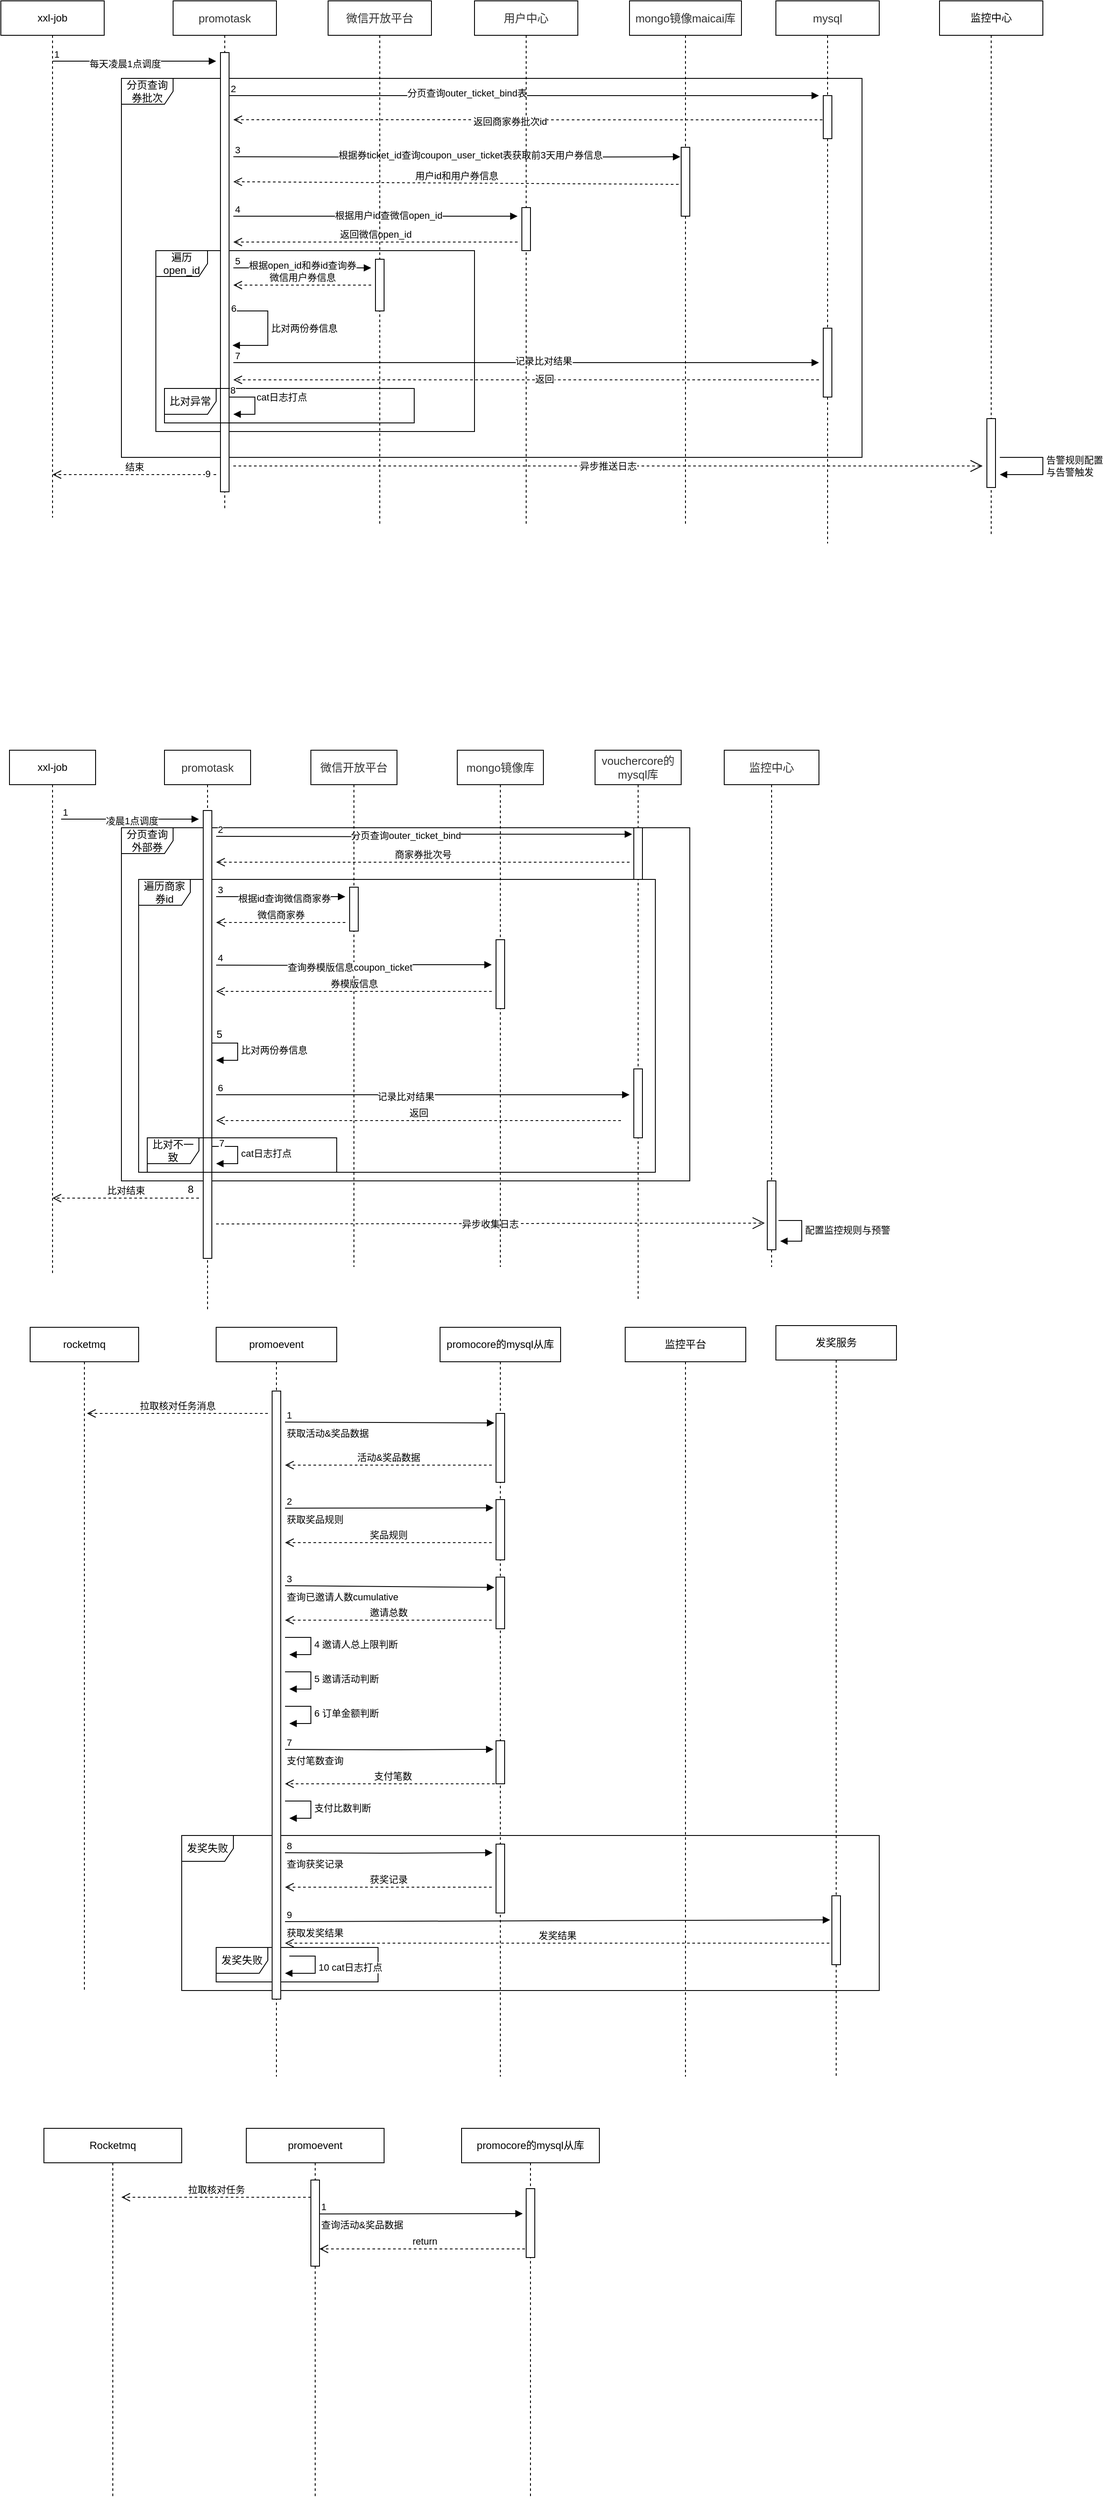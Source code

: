 <mxfile version="14.9.8" type="github">
  <diagram id="Lko1mJjZazZBHu9Fduh9" name="Page-1">
    <mxGraphModel dx="1429" dy="781" grid="1" gridSize="10" guides="1" tooltips="1" connect="1" arrows="1" fold="1" page="1" pageScale="1" pageWidth="827" pageHeight="1169" math="0" shadow="0">
      <root>
        <mxCell id="0" />
        <mxCell id="1" parent="0" />
        <mxCell id="-2UiLBpFi5a7ax2FoRXW-70" value="发奖失败" style="shape=umlFrame;whiteSpace=wrap;html=1;" vertex="1" parent="1">
          <mxGeometry x="270" y="2320" width="188" height="40" as="geometry" />
        </mxCell>
        <mxCell id="-2UiLBpFi5a7ax2FoRXW-57" value="发奖失败" style="shape=umlFrame;whiteSpace=wrap;html=1;" vertex="1" parent="1">
          <mxGeometry x="230" y="2190" width="810" height="180" as="geometry" />
        </mxCell>
        <mxCell id="Q3sBBswvDzIRWrq1OGgR-147" value="分页查询外部券" style="shape=umlFrame;whiteSpace=wrap;html=1;" parent="1" vertex="1">
          <mxGeometry x="160" y="1020" width="660" height="410" as="geometry" />
        </mxCell>
        <mxCell id="Q3sBBswvDzIRWrq1OGgR-148" value="遍历商家券id" style="shape=umlFrame;whiteSpace=wrap;html=1;" parent="1" vertex="1">
          <mxGeometry x="180" y="1080" width="600" height="340" as="geometry" />
        </mxCell>
        <mxCell id="Q3sBBswvDzIRWrq1OGgR-82" value="分页查询券批次" style="shape=umlFrame;whiteSpace=wrap;html=1;" parent="1" vertex="1">
          <mxGeometry x="160" y="150" width="860" height="440" as="geometry" />
        </mxCell>
        <mxCell id="Q3sBBswvDzIRWrq1OGgR-76" value="遍历open_id" style="shape=umlFrame;whiteSpace=wrap;html=1;" parent="1" vertex="1">
          <mxGeometry x="200" y="350" width="370" height="210" as="geometry" />
        </mxCell>
        <mxCell id="Q3sBBswvDzIRWrq1OGgR-21" value="xxl-job" style="shape=umlLifeline;perimeter=lifelinePerimeter;whiteSpace=wrap;html=1;container=1;collapsible=0;recursiveResize=0;outlineConnect=0;" parent="1" vertex="1">
          <mxGeometry x="20" y="60" width="120" height="600" as="geometry" />
        </mxCell>
        <mxCell id="Q3sBBswvDzIRWrq1OGgR-22" value="&lt;font color=&quot;#323232&quot;&gt;&lt;span style=&quot;font-size: 13px ; background-color: rgba(255 , 255 , 255 , 0.01)&quot;&gt;promotask&lt;/span&gt;&lt;/font&gt;" style="shape=umlLifeline;perimeter=lifelinePerimeter;whiteSpace=wrap;html=1;container=1;collapsible=0;recursiveResize=0;outlineConnect=0;" parent="1" vertex="1">
          <mxGeometry x="220" y="60" width="120" height="590" as="geometry" />
        </mxCell>
        <mxCell id="Q3sBBswvDzIRWrq1OGgR-30" value="" style="html=1;points=[];perimeter=orthogonalPerimeter;" parent="Q3sBBswvDzIRWrq1OGgR-22" vertex="1">
          <mxGeometry x="55" y="60" width="10" height="510" as="geometry" />
        </mxCell>
        <mxCell id="Q3sBBswvDzIRWrq1OGgR-35" value="" style="endArrow=block;endFill=1;html=1;align=left;verticalAlign=top;" parent="Q3sBBswvDzIRWrq1OGgR-22" edge="1">
          <mxGeometry x="-1" relative="1" as="geometry">
            <mxPoint x="65" y="110" as="sourcePoint" />
            <mxPoint x="750" y="110" as="targetPoint" />
          </mxGeometry>
        </mxCell>
        <mxCell id="Q3sBBswvDzIRWrq1OGgR-36" value="2" style="edgeLabel;resizable=0;html=1;align=left;verticalAlign=bottom;" parent="Q3sBBswvDzIRWrq1OGgR-35" connectable="0" vertex="1">
          <mxGeometry x="-1" relative="1" as="geometry" />
        </mxCell>
        <mxCell id="Q3sBBswvDzIRWrq1OGgR-37" value="&lt;span style=&quot;font-size: 11px&quot;&gt;分页查询outer_ticket_bind表&lt;/span&gt;" style="edgeLabel;html=1;align=center;verticalAlign=middle;resizable=0;points=[];" parent="Q3sBBswvDzIRWrq1OGgR-35" vertex="1" connectable="0">
          <mxGeometry x="-0.194" y="3" relative="1" as="geometry">
            <mxPoint as="offset" />
          </mxGeometry>
        </mxCell>
        <mxCell id="Q3sBBswvDzIRWrq1OGgR-43" value="" style="endArrow=block;endFill=1;html=1;edgeStyle=orthogonalEdgeStyle;align=left;verticalAlign=top;entryX=-0.1;entryY=0.138;entryDx=0;entryDy=0;entryPerimeter=0;" parent="Q3sBBswvDzIRWrq1OGgR-22" target="Q3sBBswvDzIRWrq1OGgR-41" edge="1">
          <mxGeometry x="-1" relative="1" as="geometry">
            <mxPoint x="70" y="181" as="sourcePoint" />
            <mxPoint x="230" y="180" as="targetPoint" />
          </mxGeometry>
        </mxCell>
        <mxCell id="Q3sBBswvDzIRWrq1OGgR-44" value="3" style="edgeLabel;resizable=0;html=1;align=left;verticalAlign=bottom;" parent="Q3sBBswvDzIRWrq1OGgR-43" connectable="0" vertex="1">
          <mxGeometry x="-1" relative="1" as="geometry" />
        </mxCell>
        <mxCell id="Q3sBBswvDzIRWrq1OGgR-45" value="根据券ticket_id查询coupon_user_ticket表获取前3天用户券信息" style="edgeLabel;html=1;align=center;verticalAlign=middle;resizable=0;points=[];" parent="Q3sBBswvDzIRWrq1OGgR-43" vertex="1" connectable="0">
          <mxGeometry x="0.06" y="2" relative="1" as="geometry">
            <mxPoint as="offset" />
          </mxGeometry>
        </mxCell>
        <mxCell id="Q3sBBswvDzIRWrq1OGgR-46" value="用户id和用户券信息" style="html=1;verticalAlign=bottom;endArrow=open;dashed=1;endSize=8;exitX=-0.3;exitY=0.538;exitDx=0;exitDy=0;exitPerimeter=0;" parent="Q3sBBswvDzIRWrq1OGgR-22" source="Q3sBBswvDzIRWrq1OGgR-41" edge="1">
          <mxGeometry relative="1" as="geometry">
            <mxPoint x="580" y="210" as="sourcePoint" />
            <mxPoint x="70" y="210" as="targetPoint" />
          </mxGeometry>
        </mxCell>
        <mxCell id="Q3sBBswvDzIRWrq1OGgR-48" value="" style="endArrow=block;endFill=1;html=1;edgeStyle=orthogonalEdgeStyle;align=left;verticalAlign=top;" parent="Q3sBBswvDzIRWrq1OGgR-22" edge="1">
          <mxGeometry x="-1" relative="1" as="geometry">
            <mxPoint x="70" y="250" as="sourcePoint" />
            <mxPoint x="400" y="250" as="targetPoint" />
          </mxGeometry>
        </mxCell>
        <mxCell id="Q3sBBswvDzIRWrq1OGgR-49" value="4" style="edgeLabel;resizable=0;html=1;align=left;verticalAlign=bottom;" parent="Q3sBBswvDzIRWrq1OGgR-48" connectable="0" vertex="1">
          <mxGeometry x="-1" relative="1" as="geometry" />
        </mxCell>
        <mxCell id="Q3sBBswvDzIRWrq1OGgR-50" value="根据用户id查微信open_id" style="edgeLabel;html=1;align=center;verticalAlign=middle;resizable=0;points=[];" parent="Q3sBBswvDzIRWrq1OGgR-48" vertex="1" connectable="0">
          <mxGeometry x="0.091" y="1" relative="1" as="geometry">
            <mxPoint as="offset" />
          </mxGeometry>
        </mxCell>
        <mxCell id="Q3sBBswvDzIRWrq1OGgR-51" value="返回微信open_id" style="html=1;verticalAlign=bottom;endArrow=open;dashed=1;endSize=8;" parent="Q3sBBswvDzIRWrq1OGgR-22" edge="1">
          <mxGeometry relative="1" as="geometry">
            <mxPoint x="400" y="280" as="sourcePoint" />
            <mxPoint x="70" y="280" as="targetPoint" />
          </mxGeometry>
        </mxCell>
        <mxCell id="Q3sBBswvDzIRWrq1OGgR-54" value="" style="endArrow=block;endFill=1;html=1;edgeStyle=orthogonalEdgeStyle;align=left;verticalAlign=top;" parent="Q3sBBswvDzIRWrq1OGgR-22" edge="1">
          <mxGeometry x="-1" relative="1" as="geometry">
            <mxPoint x="70" y="310" as="sourcePoint" />
            <mxPoint x="230" y="310" as="targetPoint" />
          </mxGeometry>
        </mxCell>
        <mxCell id="Q3sBBswvDzIRWrq1OGgR-55" value="5" style="edgeLabel;resizable=0;html=1;align=left;verticalAlign=bottom;" parent="Q3sBBswvDzIRWrq1OGgR-54" connectable="0" vertex="1">
          <mxGeometry x="-1" relative="1" as="geometry" />
        </mxCell>
        <mxCell id="Q3sBBswvDzIRWrq1OGgR-56" value="根据open_id和券id查询券" style="edgeLabel;html=1;align=center;verticalAlign=middle;resizable=0;points=[];" parent="Q3sBBswvDzIRWrq1OGgR-54" vertex="1" connectable="0">
          <mxGeometry y="3" relative="1" as="geometry">
            <mxPoint as="offset" />
          </mxGeometry>
        </mxCell>
        <mxCell id="Q3sBBswvDzIRWrq1OGgR-57" value="微信用户券信息" style="html=1;verticalAlign=bottom;endArrow=open;dashed=1;endSize=8;" parent="Q3sBBswvDzIRWrq1OGgR-22" edge="1">
          <mxGeometry relative="1" as="geometry">
            <mxPoint x="230" y="330" as="sourcePoint" />
            <mxPoint x="70" y="330" as="targetPoint" />
          </mxGeometry>
        </mxCell>
        <mxCell id="Q3sBBswvDzIRWrq1OGgR-154" value="" style="endArrow=block;endFill=1;html=1;edgeStyle=orthogonalEdgeStyle;align=left;verticalAlign=top;" parent="Q3sBBswvDzIRWrq1OGgR-22" edge="1">
          <mxGeometry x="-1" relative="1" as="geometry">
            <mxPoint x="70" y="420" as="sourcePoint" />
            <mxPoint x="750" y="420" as="targetPoint" />
          </mxGeometry>
        </mxCell>
        <mxCell id="Q3sBBswvDzIRWrq1OGgR-155" value="7" style="edgeLabel;resizable=0;html=1;align=left;verticalAlign=bottom;" parent="Q3sBBswvDzIRWrq1OGgR-154" connectable="0" vertex="1">
          <mxGeometry x="-1" relative="1" as="geometry" />
        </mxCell>
        <mxCell id="Q3sBBswvDzIRWrq1OGgR-156" value="记录比对结果" style="edgeLabel;html=1;align=center;verticalAlign=middle;resizable=0;points=[];" parent="Q3sBBswvDzIRWrq1OGgR-154" vertex="1" connectable="0">
          <mxGeometry x="0.059" y="2" relative="1" as="geometry">
            <mxPoint as="offset" />
          </mxGeometry>
        </mxCell>
        <mxCell id="Q3sBBswvDzIRWrq1OGgR-157" value="" style="html=1;verticalAlign=bottom;endArrow=open;dashed=1;endSize=8;" parent="Q3sBBswvDzIRWrq1OGgR-22" edge="1">
          <mxGeometry x="0.25" y="-10" relative="1" as="geometry">
            <mxPoint x="750" y="440" as="sourcePoint" />
            <mxPoint x="70" y="440" as="targetPoint" />
            <mxPoint as="offset" />
          </mxGeometry>
        </mxCell>
        <mxCell id="Q3sBBswvDzIRWrq1OGgR-158" value="返回" style="edgeLabel;html=1;align=center;verticalAlign=middle;resizable=0;points=[];" parent="Q3sBBswvDzIRWrq1OGgR-157" vertex="1" connectable="0">
          <mxGeometry x="-0.062" y="-1" relative="1" as="geometry">
            <mxPoint as="offset" />
          </mxGeometry>
        </mxCell>
        <mxCell id="Q3sBBswvDzIRWrq1OGgR-23" value="&lt;span style=&quot;color: rgb(50 , 50 , 50) ; font-size: 13px ; background-color: rgba(255 , 255 , 255 , 0.01)&quot;&gt;用户中心&lt;/span&gt;" style="shape=umlLifeline;perimeter=lifelinePerimeter;whiteSpace=wrap;html=1;container=1;collapsible=0;recursiveResize=0;outlineConnect=0;" parent="1" vertex="1">
          <mxGeometry x="570" y="60" width="120" height="610" as="geometry" />
        </mxCell>
        <mxCell id="Q3sBBswvDzIRWrq1OGgR-47" value="" style="html=1;points=[];perimeter=orthogonalPerimeter;" parent="Q3sBBswvDzIRWrq1OGgR-23" vertex="1">
          <mxGeometry x="55" y="240" width="10" height="50" as="geometry" />
        </mxCell>
        <mxCell id="Q3sBBswvDzIRWrq1OGgR-26" value="&lt;span style=&quot;color: rgb(50 , 50 , 50) ; font-size: 13px ; background-color: rgba(255 , 255 , 255 , 0.01)&quot;&gt;微信开放平台&lt;/span&gt;" style="shape=umlLifeline;perimeter=lifelinePerimeter;whiteSpace=wrap;html=1;container=1;collapsible=0;recursiveResize=0;outlineConnect=0;" parent="1" vertex="1">
          <mxGeometry x="400" y="60" width="120" height="610" as="geometry" />
        </mxCell>
        <mxCell id="Q3sBBswvDzIRWrq1OGgR-52" value="" style="html=1;points=[];perimeter=orthogonalPerimeter;" parent="Q3sBBswvDzIRWrq1OGgR-26" vertex="1">
          <mxGeometry x="55" y="300" width="10" height="60" as="geometry" />
        </mxCell>
        <mxCell id="Q3sBBswvDzIRWrq1OGgR-27" value="&lt;span style=&quot;color: rgb(50 , 50 , 50) ; font-size: 13px ; background-color: rgba(255 , 255 , 255 , 0.01)&quot;&gt;mongo镜像maicai库&lt;/span&gt;" style="shape=umlLifeline;perimeter=lifelinePerimeter;whiteSpace=wrap;html=1;container=1;collapsible=0;recursiveResize=0;outlineConnect=0;" parent="1" vertex="1">
          <mxGeometry x="750" y="60" width="130" height="610" as="geometry" />
        </mxCell>
        <mxCell id="Q3sBBswvDzIRWrq1OGgR-41" value="" style="html=1;points=[];perimeter=orthogonalPerimeter;" parent="Q3sBBswvDzIRWrq1OGgR-27" vertex="1">
          <mxGeometry x="60" y="170" width="10" height="80" as="geometry" />
        </mxCell>
        <mxCell id="Q3sBBswvDzIRWrq1OGgR-28" value="&lt;span style=&quot;color: rgb(50 , 50 , 50) ; font-size: 13px ; background-color: rgba(255 , 255 , 255 , 0.01)&quot;&gt;mysql&lt;/span&gt;" style="shape=umlLifeline;perimeter=lifelinePerimeter;whiteSpace=wrap;html=1;container=1;collapsible=0;recursiveResize=0;outlineConnect=0;" parent="1" vertex="1">
          <mxGeometry x="920" y="60" width="120" height="630" as="geometry" />
        </mxCell>
        <mxCell id="Q3sBBswvDzIRWrq1OGgR-31" value="" style="endArrow=block;endFill=1;html=1;align=left;verticalAlign=top;exitX=1.5;exitY=0.238;exitDx=0;exitDy=0;exitPerimeter=0;" parent="1" edge="1">
          <mxGeometry x="-1" relative="1" as="geometry">
            <mxPoint x="80" y="130.0" as="sourcePoint" />
            <mxPoint x="270" y="130" as="targetPoint" />
          </mxGeometry>
        </mxCell>
        <mxCell id="Q3sBBswvDzIRWrq1OGgR-32" value="1" style="edgeLabel;resizable=0;html=1;align=left;verticalAlign=bottom;" parent="Q3sBBswvDzIRWrq1OGgR-31" connectable="0" vertex="1">
          <mxGeometry x="-1" relative="1" as="geometry" />
        </mxCell>
        <mxCell id="Q3sBBswvDzIRWrq1OGgR-33" value="每天凌晨1点调度" style="edgeLabel;html=1;align=center;verticalAlign=middle;resizable=0;points=[];" parent="Q3sBBswvDzIRWrq1OGgR-31" vertex="1" connectable="0">
          <mxGeometry x="-0.122" y="-3" relative="1" as="geometry">
            <mxPoint as="offset" />
          </mxGeometry>
        </mxCell>
        <mxCell id="Q3sBBswvDzIRWrq1OGgR-34" value="" style="html=1;points=[];perimeter=orthogonalPerimeter;" parent="1" vertex="1">
          <mxGeometry x="975" y="170" width="10" height="50" as="geometry" />
        </mxCell>
        <mxCell id="Q3sBBswvDzIRWrq1OGgR-39" value="" style="html=1;verticalAlign=bottom;endArrow=open;dashed=1;endSize=8;exitX=-0.1;exitY=0.563;exitDx=0;exitDy=0;exitPerimeter=0;" parent="1" source="Q3sBBswvDzIRWrq1OGgR-34" edge="1">
          <mxGeometry relative="1" as="geometry">
            <mxPoint x="960" y="210" as="sourcePoint" />
            <mxPoint x="290" y="198" as="targetPoint" />
          </mxGeometry>
        </mxCell>
        <mxCell id="Q3sBBswvDzIRWrq1OGgR-40" value="&lt;span style=&quot;font-size: 11px&quot;&gt;返回商家券批次id&lt;/span&gt;" style="edgeLabel;html=1;align=center;verticalAlign=middle;resizable=0;points=[];" parent="Q3sBBswvDzIRWrq1OGgR-39" vertex="1" connectable="0">
          <mxGeometry x="0.063" y="2" relative="1" as="geometry">
            <mxPoint as="offset" />
          </mxGeometry>
        </mxCell>
        <mxCell id="Q3sBBswvDzIRWrq1OGgR-60" value="比对两份券信息" style="edgeStyle=orthogonalEdgeStyle;html=1;align=left;spacingLeft=2;endArrow=block;rounded=0;" parent="1" edge="1">
          <mxGeometry relative="1" as="geometry">
            <mxPoint x="289" y="420" as="sourcePoint" />
            <Array as="points">
              <mxPoint x="289" y="420" />
              <mxPoint x="330" y="420" />
              <mxPoint x="330" y="460" />
            </Array>
            <mxPoint x="289" y="460" as="targetPoint" />
          </mxGeometry>
        </mxCell>
        <mxCell id="Q3sBBswvDzIRWrq1OGgR-73" value="6" style="edgeLabel;html=1;align=center;verticalAlign=middle;resizable=0;points=[];" parent="Q3sBBswvDzIRWrq1OGgR-60" vertex="1" connectable="0">
          <mxGeometry x="-0.984" y="3" relative="1" as="geometry">
            <mxPoint as="offset" />
          </mxGeometry>
        </mxCell>
        <mxCell id="Q3sBBswvDzIRWrq1OGgR-83" value="结束" style="html=1;verticalAlign=bottom;endArrow=open;dashed=1;endSize=8;" parent="1" target="Q3sBBswvDzIRWrq1OGgR-21" edge="1">
          <mxGeometry relative="1" as="geometry">
            <mxPoint x="270" y="610" as="sourcePoint" />
            <mxPoint x="90" y="570" as="targetPoint" />
          </mxGeometry>
        </mxCell>
        <mxCell id="Q3sBBswvDzIRWrq1OGgR-88" value="9" style="edgeLabel;html=1;align=center;verticalAlign=middle;resizable=0;points=[];" parent="Q3sBBswvDzIRWrq1OGgR-83" vertex="1" connectable="0">
          <mxGeometry x="-0.889" y="-1" relative="1" as="geometry">
            <mxPoint as="offset" />
          </mxGeometry>
        </mxCell>
        <mxCell id="Q3sBBswvDzIRWrq1OGgR-89" value="比对异常" style="shape=umlFrame;whiteSpace=wrap;html=1;" parent="1" vertex="1">
          <mxGeometry x="210" y="510" width="290" height="40" as="geometry" />
        </mxCell>
        <mxCell id="Q3sBBswvDzIRWrq1OGgR-95" value="cat日志打点" style="edgeStyle=orthogonalEdgeStyle;html=1;align=left;spacingLeft=2;endArrow=block;rounded=0;entryX=1;entryY=0;" parent="1" edge="1">
          <mxGeometry relative="1" as="geometry">
            <mxPoint x="285" y="500" as="sourcePoint" />
            <Array as="points">
              <mxPoint x="315" y="520" />
            </Array>
            <mxPoint x="290" y="540" as="targetPoint" />
          </mxGeometry>
        </mxCell>
        <mxCell id="Q3sBBswvDzIRWrq1OGgR-159" value="8" style="edgeLabel;html=1;align=center;verticalAlign=middle;resizable=0;points=[];" parent="Q3sBBswvDzIRWrq1OGgR-95" vertex="1" connectable="0">
          <mxGeometry x="-0.747" y="4" relative="1" as="geometry">
            <mxPoint as="offset" />
          </mxGeometry>
        </mxCell>
        <mxCell id="Q3sBBswvDzIRWrq1OGgR-96" value="监控中心" style="shape=umlLifeline;perimeter=lifelinePerimeter;whiteSpace=wrap;html=1;container=1;collapsible=0;recursiveResize=0;outlineConnect=0;" parent="1" vertex="1">
          <mxGeometry x="1110" y="60" width="120" height="620" as="geometry" />
        </mxCell>
        <mxCell id="Q3sBBswvDzIRWrq1OGgR-98" value="" style="html=1;points=[];perimeter=orthogonalPerimeter;" parent="Q3sBBswvDzIRWrq1OGgR-96" vertex="1">
          <mxGeometry x="55" y="485" width="10" height="80" as="geometry" />
        </mxCell>
        <mxCell id="Q3sBBswvDzIRWrq1OGgR-100" value="告警规则配置&lt;br&gt;与告警触发" style="edgeStyle=orthogonalEdgeStyle;html=1;align=left;spacingLeft=2;endArrow=block;rounded=0;" parent="Q3sBBswvDzIRWrq1OGgR-96" edge="1">
          <mxGeometry relative="1" as="geometry">
            <mxPoint x="70" y="530" as="sourcePoint" />
            <Array as="points">
              <mxPoint x="120" y="530" />
              <mxPoint x="120" y="550" />
            </Array>
            <mxPoint x="70" y="550" as="targetPoint" />
          </mxGeometry>
        </mxCell>
        <mxCell id="Q3sBBswvDzIRWrq1OGgR-101" value="xxl-job" style="shape=umlLifeline;perimeter=lifelinePerimeter;whiteSpace=wrap;html=1;container=1;collapsible=0;recursiveResize=0;outlineConnect=0;" parent="1" vertex="1">
          <mxGeometry x="30" y="930" width="100" height="610" as="geometry" />
        </mxCell>
        <mxCell id="Q3sBBswvDzIRWrq1OGgR-112" value="" style="endArrow=block;endFill=1;html=1;edgeStyle=orthogonalEdgeStyle;align=left;verticalAlign=top;" parent="Q3sBBswvDzIRWrq1OGgR-101" edge="1">
          <mxGeometry x="-1" relative="1" as="geometry">
            <mxPoint x="60" y="80" as="sourcePoint" />
            <mxPoint x="220" y="80" as="targetPoint" />
          </mxGeometry>
        </mxCell>
        <mxCell id="Q3sBBswvDzIRWrq1OGgR-113" value="1" style="edgeLabel;resizable=0;html=1;align=left;verticalAlign=bottom;" parent="Q3sBBswvDzIRWrq1OGgR-112" connectable="0" vertex="1">
          <mxGeometry x="-1" relative="1" as="geometry" />
        </mxCell>
        <mxCell id="Q3sBBswvDzIRWrq1OGgR-114" value="凌晨1点调度" style="edgeLabel;html=1;align=center;verticalAlign=middle;resizable=0;points=[];" parent="Q3sBBswvDzIRWrq1OGgR-112" vertex="1" connectable="0">
          <mxGeometry x="0.025" y="-2" relative="1" as="geometry">
            <mxPoint as="offset" />
          </mxGeometry>
        </mxCell>
        <mxCell id="Q3sBBswvDzIRWrq1OGgR-102" value="&lt;span style=&quot;color: rgb(50 , 50 , 50) ; font-size: 13px ; background-color: rgba(255 , 255 , 255 , 0.01)&quot;&gt;promotask&lt;/span&gt;" style="shape=umlLifeline;perimeter=lifelinePerimeter;whiteSpace=wrap;html=1;container=1;collapsible=0;recursiveResize=0;outlineConnect=0;" parent="1" vertex="1">
          <mxGeometry x="210" y="930" width="100" height="650" as="geometry" />
        </mxCell>
        <mxCell id="Q3sBBswvDzIRWrq1OGgR-115" value="" style="html=1;points=[];perimeter=orthogonalPerimeter;" parent="Q3sBBswvDzIRWrq1OGgR-102" vertex="1">
          <mxGeometry x="45" y="70" width="10" height="520" as="geometry" />
        </mxCell>
        <mxCell id="Q3sBBswvDzIRWrq1OGgR-117" value="" style="endArrow=block;endFill=1;html=1;edgeStyle=orthogonalEdgeStyle;align=left;verticalAlign=top;entryX=-0.2;entryY=0.125;entryDx=0;entryDy=0;entryPerimeter=0;" parent="Q3sBBswvDzIRWrq1OGgR-102" target="Q3sBBswvDzIRWrq1OGgR-116" edge="1">
          <mxGeometry x="-1" relative="1" as="geometry">
            <mxPoint x="60" y="100" as="sourcePoint" />
            <mxPoint x="220" y="100" as="targetPoint" />
          </mxGeometry>
        </mxCell>
        <mxCell id="Q3sBBswvDzIRWrq1OGgR-118" value="2" style="edgeLabel;resizable=0;html=1;align=left;verticalAlign=bottom;" parent="Q3sBBswvDzIRWrq1OGgR-117" connectable="0" vertex="1">
          <mxGeometry x="-1" relative="1" as="geometry" />
        </mxCell>
        <mxCell id="Q3sBBswvDzIRWrq1OGgR-120" value="分页查询outer_ticket_bind" style="edgeLabel;html=1;align=center;verticalAlign=middle;resizable=0;points=[];" parent="Q3sBBswvDzIRWrq1OGgR-117" vertex="1" connectable="0">
          <mxGeometry x="-0.096" y="2" relative="1" as="geometry">
            <mxPoint as="offset" />
          </mxGeometry>
        </mxCell>
        <mxCell id="Q3sBBswvDzIRWrq1OGgR-134" value="比对两份券信息" style="edgeStyle=orthogonalEdgeStyle;html=1;align=left;spacingLeft=2;endArrow=block;rounded=0;entryX=1;entryY=0;" parent="Q3sBBswvDzIRWrq1OGgR-102" edge="1">
          <mxGeometry relative="1" as="geometry">
            <mxPoint x="55" y="340" as="sourcePoint" />
            <Array as="points">
              <mxPoint x="85" y="340" />
            </Array>
            <mxPoint x="60" y="360" as="targetPoint" />
          </mxGeometry>
        </mxCell>
        <mxCell id="Q3sBBswvDzIRWrq1OGgR-136" value="" style="endArrow=block;endFill=1;html=1;edgeStyle=orthogonalEdgeStyle;align=left;verticalAlign=top;" parent="Q3sBBswvDzIRWrq1OGgR-102" edge="1">
          <mxGeometry x="-1" relative="1" as="geometry">
            <mxPoint x="60" y="400" as="sourcePoint" />
            <mxPoint x="540" y="400" as="targetPoint" />
          </mxGeometry>
        </mxCell>
        <mxCell id="Q3sBBswvDzIRWrq1OGgR-137" value="6" style="edgeLabel;resizable=0;html=1;align=left;verticalAlign=bottom;" parent="Q3sBBswvDzIRWrq1OGgR-136" connectable="0" vertex="1">
          <mxGeometry x="-1" relative="1" as="geometry" />
        </mxCell>
        <mxCell id="Q3sBBswvDzIRWrq1OGgR-138" value="记录比对结果" style="edgeLabel;html=1;align=center;verticalAlign=middle;resizable=0;points=[];" parent="Q3sBBswvDzIRWrq1OGgR-136" vertex="1" connectable="0">
          <mxGeometry x="-0.083" y="-2" relative="1" as="geometry">
            <mxPoint as="offset" />
          </mxGeometry>
        </mxCell>
        <mxCell id="Q3sBBswvDzIRWrq1OGgR-139" value="返回" style="html=1;verticalAlign=bottom;endArrow=open;dashed=1;endSize=8;" parent="Q3sBBswvDzIRWrq1OGgR-102" edge="1">
          <mxGeometry relative="1" as="geometry">
            <mxPoint x="530" y="430" as="sourcePoint" />
            <mxPoint x="60" y="430" as="targetPoint" />
          </mxGeometry>
        </mxCell>
        <mxCell id="Q3sBBswvDzIRWrq1OGgR-141" value="cat日志打点" style="edgeStyle=orthogonalEdgeStyle;html=1;align=left;spacingLeft=2;endArrow=block;rounded=0;entryX=1;entryY=0;" parent="Q3sBBswvDzIRWrq1OGgR-102" edge="1">
          <mxGeometry relative="1" as="geometry">
            <mxPoint x="55" y="460" as="sourcePoint" />
            <Array as="points">
              <mxPoint x="85" y="460" />
            </Array>
            <mxPoint x="60" y="480" as="targetPoint" />
          </mxGeometry>
        </mxCell>
        <mxCell id="Q3sBBswvDzIRWrq1OGgR-151" value="7" style="edgeLabel;html=1;align=center;verticalAlign=middle;resizable=0;points=[];" parent="Q3sBBswvDzIRWrq1OGgR-141" vertex="1" connectable="0">
          <mxGeometry x="-0.707" y="4" relative="1" as="geometry">
            <mxPoint as="offset" />
          </mxGeometry>
        </mxCell>
        <mxCell id="Q3sBBswvDzIRWrq1OGgR-162" value="异步收集日志" style="endArrow=open;endSize=12;dashed=1;html=1;entryX=-0.3;entryY=0.613;entryDx=0;entryDy=0;entryPerimeter=0;" parent="Q3sBBswvDzIRWrq1OGgR-102" target="Q3sBBswvDzIRWrq1OGgR-142" edge="1">
          <mxGeometry width="160" relative="1" as="geometry">
            <mxPoint x="60" y="550" as="sourcePoint" />
            <mxPoint x="690" y="550" as="targetPoint" />
          </mxGeometry>
        </mxCell>
        <mxCell id="Q3sBBswvDzIRWrq1OGgR-105" value="&lt;font color=&quot;#323232&quot;&gt;&lt;span style=&quot;font-size: 13px ; background-color: rgba(255 , 255 , 255 , 0.01)&quot;&gt;微信开放平台&lt;/span&gt;&lt;/font&gt;" style="shape=umlLifeline;perimeter=lifelinePerimeter;whiteSpace=wrap;html=1;container=1;collapsible=0;recursiveResize=0;outlineConnect=0;" parent="1" vertex="1">
          <mxGeometry x="380" y="930" width="100" height="600" as="geometry" />
        </mxCell>
        <mxCell id="Q3sBBswvDzIRWrq1OGgR-122" value="" style="html=1;points=[];perimeter=orthogonalPerimeter;" parent="Q3sBBswvDzIRWrq1OGgR-105" vertex="1">
          <mxGeometry x="45" y="159" width="10" height="51" as="geometry" />
        </mxCell>
        <mxCell id="Q3sBBswvDzIRWrq1OGgR-108" value="&lt;font color=&quot;#323232&quot;&gt;&lt;span style=&quot;font-size: 13px ; background-color: rgba(255 , 255 , 255 , 0.01)&quot;&gt;mongo镜像库&lt;/span&gt;&lt;/font&gt;" style="shape=umlLifeline;perimeter=lifelinePerimeter;whiteSpace=wrap;html=1;container=1;collapsible=0;recursiveResize=0;outlineConnect=0;" parent="1" vertex="1">
          <mxGeometry x="550" y="930" width="100" height="600" as="geometry" />
        </mxCell>
        <mxCell id="Q3sBBswvDzIRWrq1OGgR-128" value="" style="html=1;points=[];perimeter=orthogonalPerimeter;" parent="Q3sBBswvDzIRWrq1OGgR-108" vertex="1">
          <mxGeometry x="45" y="220" width="10" height="80" as="geometry" />
        </mxCell>
        <mxCell id="Q3sBBswvDzIRWrq1OGgR-109" value="&lt;font color=&quot;#323232&quot;&gt;&lt;span style=&quot;font-size: 13px ; background-color: rgba(255 , 255 , 255 , 0.01)&quot;&gt;vouchercore的mysql库&lt;/span&gt;&lt;/font&gt;" style="shape=umlLifeline;perimeter=lifelinePerimeter;whiteSpace=wrap;html=1;container=1;collapsible=0;recursiveResize=0;outlineConnect=0;" parent="1" vertex="1">
          <mxGeometry x="710" y="930" width="100" height="640" as="geometry" />
        </mxCell>
        <mxCell id="Q3sBBswvDzIRWrq1OGgR-135" value="" style="html=1;points=[];perimeter=orthogonalPerimeter;" parent="Q3sBBswvDzIRWrq1OGgR-109" vertex="1">
          <mxGeometry x="45" y="370" width="10" height="80" as="geometry" />
        </mxCell>
        <mxCell id="Q3sBBswvDzIRWrq1OGgR-110" value="&lt;font color=&quot;#323232&quot;&gt;&lt;span style=&quot;font-size: 13px ; background-color: rgba(255 , 255 , 255 , 0.01)&quot;&gt;监控中心&lt;/span&gt;&lt;/font&gt;" style="shape=umlLifeline;perimeter=lifelinePerimeter;whiteSpace=wrap;html=1;container=1;collapsible=0;recursiveResize=0;outlineConnect=0;" parent="1" vertex="1">
          <mxGeometry x="860" y="930" width="110" height="600" as="geometry" />
        </mxCell>
        <mxCell id="Q3sBBswvDzIRWrq1OGgR-142" value="" style="html=1;points=[];perimeter=orthogonalPerimeter;" parent="Q3sBBswvDzIRWrq1OGgR-110" vertex="1">
          <mxGeometry x="50" y="500" width="10" height="80" as="geometry" />
        </mxCell>
        <mxCell id="Q3sBBswvDzIRWrq1OGgR-145" value="配置监控规则与预警" style="edgeStyle=orthogonalEdgeStyle;html=1;align=left;spacingLeft=2;endArrow=block;rounded=0;exitX=1.3;exitY=0.575;exitDx=0;exitDy=0;exitPerimeter=0;" parent="Q3sBBswvDzIRWrq1OGgR-110" source="Q3sBBswvDzIRWrq1OGgR-142" edge="1">
          <mxGeometry relative="1" as="geometry">
            <mxPoint x="60" y="530" as="sourcePoint" />
            <Array as="points">
              <mxPoint x="90" y="546" />
              <mxPoint x="90" y="570" />
            </Array>
            <mxPoint x="65" y="570" as="targetPoint" />
          </mxGeometry>
        </mxCell>
        <mxCell id="Q3sBBswvDzIRWrq1OGgR-116" value="" style="html=1;points=[];perimeter=orthogonalPerimeter;" parent="1" vertex="1">
          <mxGeometry x="755" y="1020" width="10" height="60" as="geometry" />
        </mxCell>
        <mxCell id="Q3sBBswvDzIRWrq1OGgR-121" value="商家券批次号" style="html=1;verticalAlign=bottom;endArrow=open;dashed=1;endSize=8;" parent="1" edge="1">
          <mxGeometry relative="1" as="geometry">
            <mxPoint x="750" y="1060" as="sourcePoint" />
            <mxPoint x="270" y="1060" as="targetPoint" />
            <Array as="points" />
          </mxGeometry>
        </mxCell>
        <mxCell id="Q3sBBswvDzIRWrq1OGgR-123" value="" style="endArrow=block;endFill=1;html=1;edgeStyle=orthogonalEdgeStyle;align=left;verticalAlign=top;" parent="1" edge="1">
          <mxGeometry x="-1" relative="1" as="geometry">
            <mxPoint x="270" y="1100" as="sourcePoint" />
            <mxPoint x="420" y="1100" as="targetPoint" />
            <Array as="points">
              <mxPoint x="380" y="1100" />
              <mxPoint x="380" y="1100" />
            </Array>
          </mxGeometry>
        </mxCell>
        <mxCell id="Q3sBBswvDzIRWrq1OGgR-124" value="3" style="edgeLabel;resizable=0;html=1;align=left;verticalAlign=bottom;" parent="Q3sBBswvDzIRWrq1OGgR-123" connectable="0" vertex="1">
          <mxGeometry x="-1" relative="1" as="geometry" />
        </mxCell>
        <mxCell id="Q3sBBswvDzIRWrq1OGgR-125" value="根据id查询微信商家券" style="edgeLabel;html=1;align=center;verticalAlign=middle;resizable=0;points=[];" parent="Q3sBBswvDzIRWrq1OGgR-123" vertex="1" connectable="0">
          <mxGeometry x="0.067" y="-2" relative="1" as="geometry">
            <mxPoint x="-1" as="offset" />
          </mxGeometry>
        </mxCell>
        <mxCell id="Q3sBBswvDzIRWrq1OGgR-127" value="微信商家券" style="html=1;verticalAlign=bottom;endArrow=open;dashed=1;endSize=8;" parent="1" edge="1">
          <mxGeometry relative="1" as="geometry">
            <mxPoint x="420" y="1130" as="sourcePoint" />
            <mxPoint x="270" y="1130" as="targetPoint" />
          </mxGeometry>
        </mxCell>
        <mxCell id="Q3sBBswvDzIRWrq1OGgR-129" value="" style="endArrow=block;endFill=1;html=1;edgeStyle=orthogonalEdgeStyle;align=left;verticalAlign=top;entryX=-0.5;entryY=0.363;entryDx=0;entryDy=0;entryPerimeter=0;" parent="1" target="Q3sBBswvDzIRWrq1OGgR-128" edge="1">
          <mxGeometry x="-1" relative="1" as="geometry">
            <mxPoint x="270" y="1179.5" as="sourcePoint" />
            <mxPoint x="430" y="1179.5" as="targetPoint" />
          </mxGeometry>
        </mxCell>
        <mxCell id="Q3sBBswvDzIRWrq1OGgR-130" value="4" style="edgeLabel;resizable=0;html=1;align=left;verticalAlign=bottom;" parent="Q3sBBswvDzIRWrq1OGgR-129" connectable="0" vertex="1">
          <mxGeometry x="-1" relative="1" as="geometry" />
        </mxCell>
        <mxCell id="Q3sBBswvDzIRWrq1OGgR-131" value="查询券模版信息coupon_ticket" style="edgeLabel;html=1;align=center;verticalAlign=middle;resizable=0;points=[];" parent="Q3sBBswvDzIRWrq1OGgR-129" vertex="1" connectable="0">
          <mxGeometry x="-0.033" y="-1" relative="1" as="geometry">
            <mxPoint y="1" as="offset" />
          </mxGeometry>
        </mxCell>
        <mxCell id="Q3sBBswvDzIRWrq1OGgR-132" value="券模版信息" style="html=1;verticalAlign=bottom;endArrow=open;dashed=1;endSize=8;" parent="1" edge="1">
          <mxGeometry relative="1" as="geometry">
            <mxPoint x="590" y="1210" as="sourcePoint" />
            <mxPoint x="270" y="1210" as="targetPoint" />
          </mxGeometry>
        </mxCell>
        <mxCell id="Q3sBBswvDzIRWrq1OGgR-146" value="&amp;nbsp; 5" style="text;html=1;align=center;verticalAlign=middle;resizable=0;points=[];autosize=1;strokeColor=none;" parent="1" vertex="1">
          <mxGeometry x="255" y="1250" width="30" height="20" as="geometry" />
        </mxCell>
        <mxCell id="Q3sBBswvDzIRWrq1OGgR-150" value="比对结束" style="html=1;verticalAlign=bottom;endArrow=open;dashed=1;endSize=8;" parent="1" edge="1">
          <mxGeometry relative="1" as="geometry">
            <mxPoint x="250" y="1450" as="sourcePoint" />
            <mxPoint x="80" y="1450" as="targetPoint" />
          </mxGeometry>
        </mxCell>
        <mxCell id="Q3sBBswvDzIRWrq1OGgR-153" value="" style="html=1;points=[];perimeter=orthogonalPerimeter;" parent="1" vertex="1">
          <mxGeometry x="975" y="440" width="10" height="80" as="geometry" />
        </mxCell>
        <mxCell id="Q3sBBswvDzIRWrq1OGgR-161" value="8" style="text;html=1;align=center;verticalAlign=middle;resizable=0;points=[];autosize=1;strokeColor=none;" parent="1" vertex="1">
          <mxGeometry x="230" y="1430" width="20" height="20" as="geometry" />
        </mxCell>
        <mxCell id="Q3sBBswvDzIRWrq1OGgR-97" value="异步推送日志" style="endArrow=open;endSize=12;dashed=1;html=1;" parent="1" edge="1">
          <mxGeometry width="160" relative="1" as="geometry">
            <mxPoint x="290" y="600" as="sourcePoint" />
            <mxPoint x="1160" y="600" as="targetPoint" />
          </mxGeometry>
        </mxCell>
        <mxCell id="Q3sBBswvDzIRWrq1OGgR-164" value="比对不一致" style="shape=umlFrame;whiteSpace=wrap;html=1;strokeColor=#000000;fillColor=#FFFFFF;" parent="1" vertex="1">
          <mxGeometry x="190" y="1380" width="220" height="40" as="geometry" />
        </mxCell>
        <mxCell id="-2UiLBpFi5a7ax2FoRXW-1" value="promoevent" style="shape=umlLifeline;perimeter=lifelinePerimeter;whiteSpace=wrap;html=1;container=1;collapsible=0;recursiveResize=0;outlineConnect=0;" vertex="1" parent="1">
          <mxGeometry x="270" y="1600" width="140" height="870" as="geometry" />
        </mxCell>
        <mxCell id="-2UiLBpFi5a7ax2FoRXW-4" value="" style="html=1;points=[];perimeter=orthogonalPerimeter;" vertex="1" parent="-2UiLBpFi5a7ax2FoRXW-1">
          <mxGeometry x="65" y="74" width="10" height="706" as="geometry" />
        </mxCell>
        <mxCell id="-2UiLBpFi5a7ax2FoRXW-8" value="获取活动&amp;amp;奖品数据" style="endArrow=block;endFill=1;html=1;align=left;verticalAlign=top;entryX=-0.2;entryY=0.138;entryDx=0;entryDy=0;entryPerimeter=0;" edge="1" parent="-2UiLBpFi5a7ax2FoRXW-1" target="-2UiLBpFi5a7ax2FoRXW-7">
          <mxGeometry x="-1" relative="1" as="geometry">
            <mxPoint x="80" y="110" as="sourcePoint" />
            <mxPoint x="240" y="110" as="targetPoint" />
          </mxGeometry>
        </mxCell>
        <mxCell id="-2UiLBpFi5a7ax2FoRXW-9" value="1" style="edgeLabel;resizable=0;html=1;align=left;verticalAlign=bottom;" connectable="0" vertex="1" parent="-2UiLBpFi5a7ax2FoRXW-8">
          <mxGeometry x="-1" relative="1" as="geometry" />
        </mxCell>
        <mxCell id="-2UiLBpFi5a7ax2FoRXW-13" value="活动&amp;amp;奖品数据" style="html=1;verticalAlign=bottom;endArrow=open;dashed=1;endSize=8;" edge="1" parent="-2UiLBpFi5a7ax2FoRXW-1">
          <mxGeometry relative="1" as="geometry">
            <mxPoint x="320" y="160" as="sourcePoint" />
            <mxPoint x="80" y="160" as="targetPoint" />
          </mxGeometry>
        </mxCell>
        <mxCell id="-2UiLBpFi5a7ax2FoRXW-15" value="获取奖品规则" style="endArrow=block;endFill=1;html=1;align=left;verticalAlign=top;entryX=-0.3;entryY=0.138;entryDx=0;entryDy=0;entryPerimeter=0;" edge="1" parent="-2UiLBpFi5a7ax2FoRXW-1" target="-2UiLBpFi5a7ax2FoRXW-14">
          <mxGeometry x="-1" relative="1" as="geometry">
            <mxPoint x="80" y="210" as="sourcePoint" />
            <mxPoint x="240" y="210" as="targetPoint" />
          </mxGeometry>
        </mxCell>
        <mxCell id="-2UiLBpFi5a7ax2FoRXW-16" value="2" style="edgeLabel;resizable=0;html=1;align=left;verticalAlign=bottom;" connectable="0" vertex="1" parent="-2UiLBpFi5a7ax2FoRXW-15">
          <mxGeometry x="-1" relative="1" as="geometry" />
        </mxCell>
        <mxCell id="-2UiLBpFi5a7ax2FoRXW-19" value="&lt;span style=&quot;font-size: 11px&quot;&gt;查询已邀请人数cumulative&lt;/span&gt;" style="endArrow=block;endFill=1;html=1;align=left;verticalAlign=top;entryX=-0.2;entryY=0.2;entryDx=0;entryDy=0;entryPerimeter=0;" edge="1" parent="-2UiLBpFi5a7ax2FoRXW-1" target="-2UiLBpFi5a7ax2FoRXW-18">
          <mxGeometry x="-1" relative="1" as="geometry">
            <mxPoint x="80" y="300" as="sourcePoint" />
            <mxPoint x="240" y="300" as="targetPoint" />
          </mxGeometry>
        </mxCell>
        <mxCell id="-2UiLBpFi5a7ax2FoRXW-20" value="3" style="edgeLabel;resizable=0;html=1;align=left;verticalAlign=bottom;" connectable="0" vertex="1" parent="-2UiLBpFi5a7ax2FoRXW-19">
          <mxGeometry x="-1" relative="1" as="geometry" />
        </mxCell>
        <mxCell id="-2UiLBpFi5a7ax2FoRXW-21" value="邀请总数" style="html=1;verticalAlign=bottom;endArrow=open;dashed=1;endSize=8;" edge="1" parent="-2UiLBpFi5a7ax2FoRXW-1">
          <mxGeometry relative="1" as="geometry">
            <mxPoint x="320" y="340" as="sourcePoint" />
            <mxPoint x="80" y="340" as="targetPoint" />
          </mxGeometry>
        </mxCell>
        <mxCell id="-2UiLBpFi5a7ax2FoRXW-23" value="4 邀请人总上限判断" style="edgeStyle=orthogonalEdgeStyle;html=1;align=left;spacingLeft=2;endArrow=block;rounded=0;entryX=1;entryY=0;" edge="1" parent="-2UiLBpFi5a7ax2FoRXW-1">
          <mxGeometry relative="1" as="geometry">
            <mxPoint x="80" y="360" as="sourcePoint" />
            <Array as="points">
              <mxPoint x="110" y="360" />
            </Array>
            <mxPoint x="85" y="380" as="targetPoint" />
          </mxGeometry>
        </mxCell>
        <mxCell id="-2UiLBpFi5a7ax2FoRXW-27" value="5 邀请活动判断" style="edgeStyle=orthogonalEdgeStyle;html=1;align=left;spacingLeft=2;endArrow=block;rounded=0;entryX=1;entryY=0;" edge="1" parent="-2UiLBpFi5a7ax2FoRXW-1">
          <mxGeometry relative="1" as="geometry">
            <mxPoint x="80" y="400" as="sourcePoint" />
            <Array as="points">
              <mxPoint x="110" y="400" />
            </Array>
            <mxPoint x="85" y="420" as="targetPoint" />
          </mxGeometry>
        </mxCell>
        <mxCell id="-2UiLBpFi5a7ax2FoRXW-33" value="支付笔数查询" style="endArrow=block;endFill=1;html=1;edgeStyle=orthogonalEdgeStyle;align=left;verticalAlign=top;entryX=-0.3;entryY=0.2;entryDx=0;entryDy=0;entryPerimeter=0;" edge="1" parent="-2UiLBpFi5a7ax2FoRXW-1" target="-2UiLBpFi5a7ax2FoRXW-32">
          <mxGeometry x="-1" relative="1" as="geometry">
            <mxPoint x="80" y="490" as="sourcePoint" />
            <mxPoint x="240" y="490" as="targetPoint" />
          </mxGeometry>
        </mxCell>
        <mxCell id="-2UiLBpFi5a7ax2FoRXW-34" value="7" style="edgeLabel;resizable=0;html=1;align=left;verticalAlign=bottom;" connectable="0" vertex="1" parent="-2UiLBpFi5a7ax2FoRXW-33">
          <mxGeometry x="-1" relative="1" as="geometry" />
        </mxCell>
        <mxCell id="-2UiLBpFi5a7ax2FoRXW-35" value="支付笔数" style="html=1;verticalAlign=bottom;endArrow=open;dashed=1;endSize=8;" edge="1" parent="-2UiLBpFi5a7ax2FoRXW-1" source="-2UiLBpFi5a7ax2FoRXW-6">
          <mxGeometry relative="1" as="geometry">
            <mxPoint x="160" y="530" as="sourcePoint" />
            <mxPoint x="80" y="530" as="targetPoint" />
            <Array as="points">
              <mxPoint x="260" y="530" />
            </Array>
          </mxGeometry>
        </mxCell>
        <mxCell id="-2UiLBpFi5a7ax2FoRXW-37" value="支付比数判断" style="edgeStyle=orthogonalEdgeStyle;html=1;align=left;spacingLeft=2;endArrow=block;rounded=0;entryX=1;entryY=0;" edge="1" parent="-2UiLBpFi5a7ax2FoRXW-1">
          <mxGeometry relative="1" as="geometry">
            <mxPoint x="80" y="550" as="sourcePoint" />
            <Array as="points">
              <mxPoint x="110" y="550" />
            </Array>
            <mxPoint x="85" y="570" as="targetPoint" />
          </mxGeometry>
        </mxCell>
        <mxCell id="-2UiLBpFi5a7ax2FoRXW-46" value="查询获奖记录" style="endArrow=block;endFill=1;html=1;edgeStyle=orthogonalEdgeStyle;align=left;verticalAlign=top;entryX=-0.4;entryY=0.125;entryDx=0;entryDy=0;entryPerimeter=0;" edge="1" parent="-2UiLBpFi5a7ax2FoRXW-1" target="-2UiLBpFi5a7ax2FoRXW-45">
          <mxGeometry x="-1" relative="1" as="geometry">
            <mxPoint x="80" y="610" as="sourcePoint" />
            <mxPoint x="240" y="610" as="targetPoint" />
          </mxGeometry>
        </mxCell>
        <mxCell id="-2UiLBpFi5a7ax2FoRXW-47" value="8" style="edgeLabel;resizable=0;html=1;align=left;verticalAlign=bottom;" connectable="0" vertex="1" parent="-2UiLBpFi5a7ax2FoRXW-46">
          <mxGeometry x="-1" relative="1" as="geometry" />
        </mxCell>
        <mxCell id="-2UiLBpFi5a7ax2FoRXW-48" value="获奖记录" style="html=1;verticalAlign=bottom;endArrow=open;dashed=1;endSize=8;" edge="1" parent="-2UiLBpFi5a7ax2FoRXW-1">
          <mxGeometry relative="1" as="geometry">
            <mxPoint x="320" y="650" as="sourcePoint" />
            <mxPoint x="80" y="650" as="targetPoint" />
          </mxGeometry>
        </mxCell>
        <mxCell id="-2UiLBpFi5a7ax2FoRXW-59" value="获取发奖结果" style="endArrow=block;endFill=1;html=1;align=left;verticalAlign=top;entryX=-0.2;entryY=0.35;entryDx=0;entryDy=0;entryPerimeter=0;" edge="1" parent="-2UiLBpFi5a7ax2FoRXW-1" target="-2UiLBpFi5a7ax2FoRXW-58">
          <mxGeometry x="-1" relative="1" as="geometry">
            <mxPoint x="80" y="690" as="sourcePoint" />
            <mxPoint x="240" y="690" as="targetPoint" />
          </mxGeometry>
        </mxCell>
        <mxCell id="-2UiLBpFi5a7ax2FoRXW-60" value="9" style="edgeLabel;resizable=0;html=1;align=left;verticalAlign=bottom;" connectable="0" vertex="1" parent="-2UiLBpFi5a7ax2FoRXW-59">
          <mxGeometry x="-1" relative="1" as="geometry" />
        </mxCell>
        <mxCell id="-2UiLBpFi5a7ax2FoRXW-61" value="发奖结果" style="html=1;verticalAlign=bottom;endArrow=open;dashed=1;endSize=8;exitX=-0.3;exitY=0.688;exitDx=0;exitDy=0;exitPerimeter=0;" edge="1" parent="-2UiLBpFi5a7ax2FoRXW-1" source="-2UiLBpFi5a7ax2FoRXW-58">
          <mxGeometry relative="1" as="geometry">
            <mxPoint x="160" y="730" as="sourcePoint" />
            <mxPoint x="80" y="715" as="targetPoint" />
          </mxGeometry>
        </mxCell>
        <mxCell id="-2UiLBpFi5a7ax2FoRXW-69" value="10 cat日志打点" style="edgeStyle=orthogonalEdgeStyle;html=1;align=left;spacingLeft=2;endArrow=block;rounded=0;entryX=1;entryY=0;" edge="1" parent="-2UiLBpFi5a7ax2FoRXW-1">
          <mxGeometry relative="1" as="geometry">
            <mxPoint x="85" y="730" as="sourcePoint" />
            <Array as="points">
              <mxPoint x="115" y="730" />
            </Array>
            <mxPoint x="80" y="750" as="targetPoint" />
          </mxGeometry>
        </mxCell>
        <mxCell id="-2UiLBpFi5a7ax2FoRXW-3" value="rocketmq" style="shape=umlLifeline;perimeter=lifelinePerimeter;whiteSpace=wrap;html=1;container=1;collapsible=0;recursiveResize=0;outlineConnect=0;" vertex="1" parent="1">
          <mxGeometry x="54" y="1600" width="126" height="770" as="geometry" />
        </mxCell>
        <mxCell id="-2UiLBpFi5a7ax2FoRXW-5" value="拉取核对任务消息" style="html=1;verticalAlign=bottom;endArrow=open;dashed=1;endSize=8;" edge="1" parent="-2UiLBpFi5a7ax2FoRXW-3">
          <mxGeometry relative="1" as="geometry">
            <mxPoint x="276" y="100" as="sourcePoint" />
            <mxPoint x="66" y="100" as="targetPoint" />
          </mxGeometry>
        </mxCell>
        <mxCell id="-2UiLBpFi5a7ax2FoRXW-6" value="promocore的mysql从库" style="shape=umlLifeline;perimeter=lifelinePerimeter;whiteSpace=wrap;html=1;container=1;collapsible=0;recursiveResize=0;outlineConnect=0;" vertex="1" parent="1">
          <mxGeometry x="530" y="1600" width="140" height="870" as="geometry" />
        </mxCell>
        <mxCell id="-2UiLBpFi5a7ax2FoRXW-7" value="" style="html=1;points=[];perimeter=orthogonalPerimeter;" vertex="1" parent="-2UiLBpFi5a7ax2FoRXW-6">
          <mxGeometry x="65" y="100" width="10" height="80" as="geometry" />
        </mxCell>
        <mxCell id="-2UiLBpFi5a7ax2FoRXW-14" value="" style="html=1;points=[];perimeter=orthogonalPerimeter;" vertex="1" parent="-2UiLBpFi5a7ax2FoRXW-6">
          <mxGeometry x="65" y="200" width="10" height="70" as="geometry" />
        </mxCell>
        <mxCell id="-2UiLBpFi5a7ax2FoRXW-18" value="" style="html=1;points=[];perimeter=orthogonalPerimeter;" vertex="1" parent="-2UiLBpFi5a7ax2FoRXW-6">
          <mxGeometry x="65" y="290" width="10" height="60" as="geometry" />
        </mxCell>
        <mxCell id="-2UiLBpFi5a7ax2FoRXW-32" value="" style="html=1;points=[];perimeter=orthogonalPerimeter;" vertex="1" parent="-2UiLBpFi5a7ax2FoRXW-6">
          <mxGeometry x="65" y="480" width="10" height="50" as="geometry" />
        </mxCell>
        <mxCell id="-2UiLBpFi5a7ax2FoRXW-45" value="" style="html=1;points=[];perimeter=orthogonalPerimeter;" vertex="1" parent="-2UiLBpFi5a7ax2FoRXW-6">
          <mxGeometry x="65" y="600" width="10" height="80" as="geometry" />
        </mxCell>
        <mxCell id="-2UiLBpFi5a7ax2FoRXW-17" value="奖品规则" style="html=1;verticalAlign=bottom;endArrow=open;dashed=1;endSize=8;" edge="1" parent="1">
          <mxGeometry relative="1" as="geometry">
            <mxPoint x="590" y="1850" as="sourcePoint" />
            <mxPoint x="350" y="1850" as="targetPoint" />
          </mxGeometry>
        </mxCell>
        <mxCell id="-2UiLBpFi5a7ax2FoRXW-31" value="6 订单金额判断" style="edgeStyle=orthogonalEdgeStyle;html=1;align=left;spacingLeft=2;endArrow=block;rounded=0;entryX=1;entryY=0;" edge="1" parent="1">
          <mxGeometry relative="1" as="geometry">
            <mxPoint x="350" y="2040" as="sourcePoint" />
            <Array as="points">
              <mxPoint x="380" y="2040" />
            </Array>
            <mxPoint x="355" y="2060" as="targetPoint" />
          </mxGeometry>
        </mxCell>
        <mxCell id="-2UiLBpFi5a7ax2FoRXW-38" value="监控平台" style="shape=umlLifeline;perimeter=lifelinePerimeter;whiteSpace=wrap;html=1;container=1;collapsible=0;recursiveResize=0;outlineConnect=0;" vertex="1" parent="1">
          <mxGeometry x="745" y="1600" width="140" height="870" as="geometry" />
        </mxCell>
        <mxCell id="-2UiLBpFi5a7ax2FoRXW-55" value="发奖服务" style="shape=umlLifeline;perimeter=lifelinePerimeter;whiteSpace=wrap;html=1;container=1;collapsible=0;recursiveResize=0;outlineConnect=0;" vertex="1" parent="1">
          <mxGeometry x="920" y="1598" width="140" height="872" as="geometry" />
        </mxCell>
        <mxCell id="-2UiLBpFi5a7ax2FoRXW-58" value="" style="html=1;points=[];perimeter=orthogonalPerimeter;" vertex="1" parent="-2UiLBpFi5a7ax2FoRXW-55">
          <mxGeometry x="65" y="662" width="10" height="80" as="geometry" />
        </mxCell>
        <mxCell id="-2UiLBpFi5a7ax2FoRXW-71" value="Rocketmq" style="shape=umlLifeline;perimeter=lifelinePerimeter;whiteSpace=wrap;html=1;container=1;collapsible=0;recursiveResize=0;outlineConnect=0;" vertex="1" parent="1">
          <mxGeometry x="70" y="2530" width="160" height="430" as="geometry" />
        </mxCell>
        <mxCell id="-2UiLBpFi5a7ax2FoRXW-72" value="promoevent" style="shape=umlLifeline;perimeter=lifelinePerimeter;whiteSpace=wrap;html=1;container=1;collapsible=0;recursiveResize=0;outlineConnect=0;" vertex="1" parent="1">
          <mxGeometry x="305" y="2530" width="160" height="430" as="geometry" />
        </mxCell>
        <mxCell id="-2UiLBpFi5a7ax2FoRXW-74" value="" style="html=1;points=[];perimeter=orthogonalPerimeter;" vertex="1" parent="-2UiLBpFi5a7ax2FoRXW-72">
          <mxGeometry x="75" y="60" width="10" height="100" as="geometry" />
        </mxCell>
        <mxCell id="-2UiLBpFi5a7ax2FoRXW-80" value="return" style="html=1;verticalAlign=bottom;endArrow=open;dashed=1;endSize=8;" edge="1" parent="-2UiLBpFi5a7ax2FoRXW-72" source="-2UiLBpFi5a7ax2FoRXW-73">
          <mxGeometry relative="1" as="geometry">
            <mxPoint x="165" y="140" as="sourcePoint" />
            <mxPoint x="85" y="140" as="targetPoint" />
          </mxGeometry>
        </mxCell>
        <mxCell id="-2UiLBpFi5a7ax2FoRXW-73" value="promocore的mysql从库" style="shape=umlLifeline;perimeter=lifelinePerimeter;whiteSpace=wrap;html=1;container=1;collapsible=0;recursiveResize=0;outlineConnect=0;" vertex="1" parent="1">
          <mxGeometry x="555" y="2530" width="160" height="430" as="geometry" />
        </mxCell>
        <mxCell id="-2UiLBpFi5a7ax2FoRXW-78" value="" style="html=1;points=[];perimeter=orthogonalPerimeter;" vertex="1" parent="-2UiLBpFi5a7ax2FoRXW-73">
          <mxGeometry x="75" y="70" width="10" height="80" as="geometry" />
        </mxCell>
        <mxCell id="-2UiLBpFi5a7ax2FoRXW-75" value="拉取核对任务" style="html=1;verticalAlign=bottom;endArrow=open;dashed=1;endSize=8;" edge="1" parent="1">
          <mxGeometry relative="1" as="geometry">
            <mxPoint x="380" y="2610" as="sourcePoint" />
            <mxPoint x="160" y="2610" as="targetPoint" />
          </mxGeometry>
        </mxCell>
        <mxCell id="-2UiLBpFi5a7ax2FoRXW-76" value="查询活动&amp;amp;奖品数据" style="endArrow=block;endFill=1;html=1;align=left;verticalAlign=top;" edge="1" parent="1">
          <mxGeometry x="-1" relative="1" as="geometry">
            <mxPoint x="390" y="2629.4" as="sourcePoint" />
            <mxPoint x="626" y="2629" as="targetPoint" />
          </mxGeometry>
        </mxCell>
        <mxCell id="-2UiLBpFi5a7ax2FoRXW-77" value="1" style="edgeLabel;resizable=0;html=1;align=left;verticalAlign=bottom;" connectable="0" vertex="1" parent="-2UiLBpFi5a7ax2FoRXW-76">
          <mxGeometry x="-1" relative="1" as="geometry" />
        </mxCell>
      </root>
    </mxGraphModel>
  </diagram>
</mxfile>
